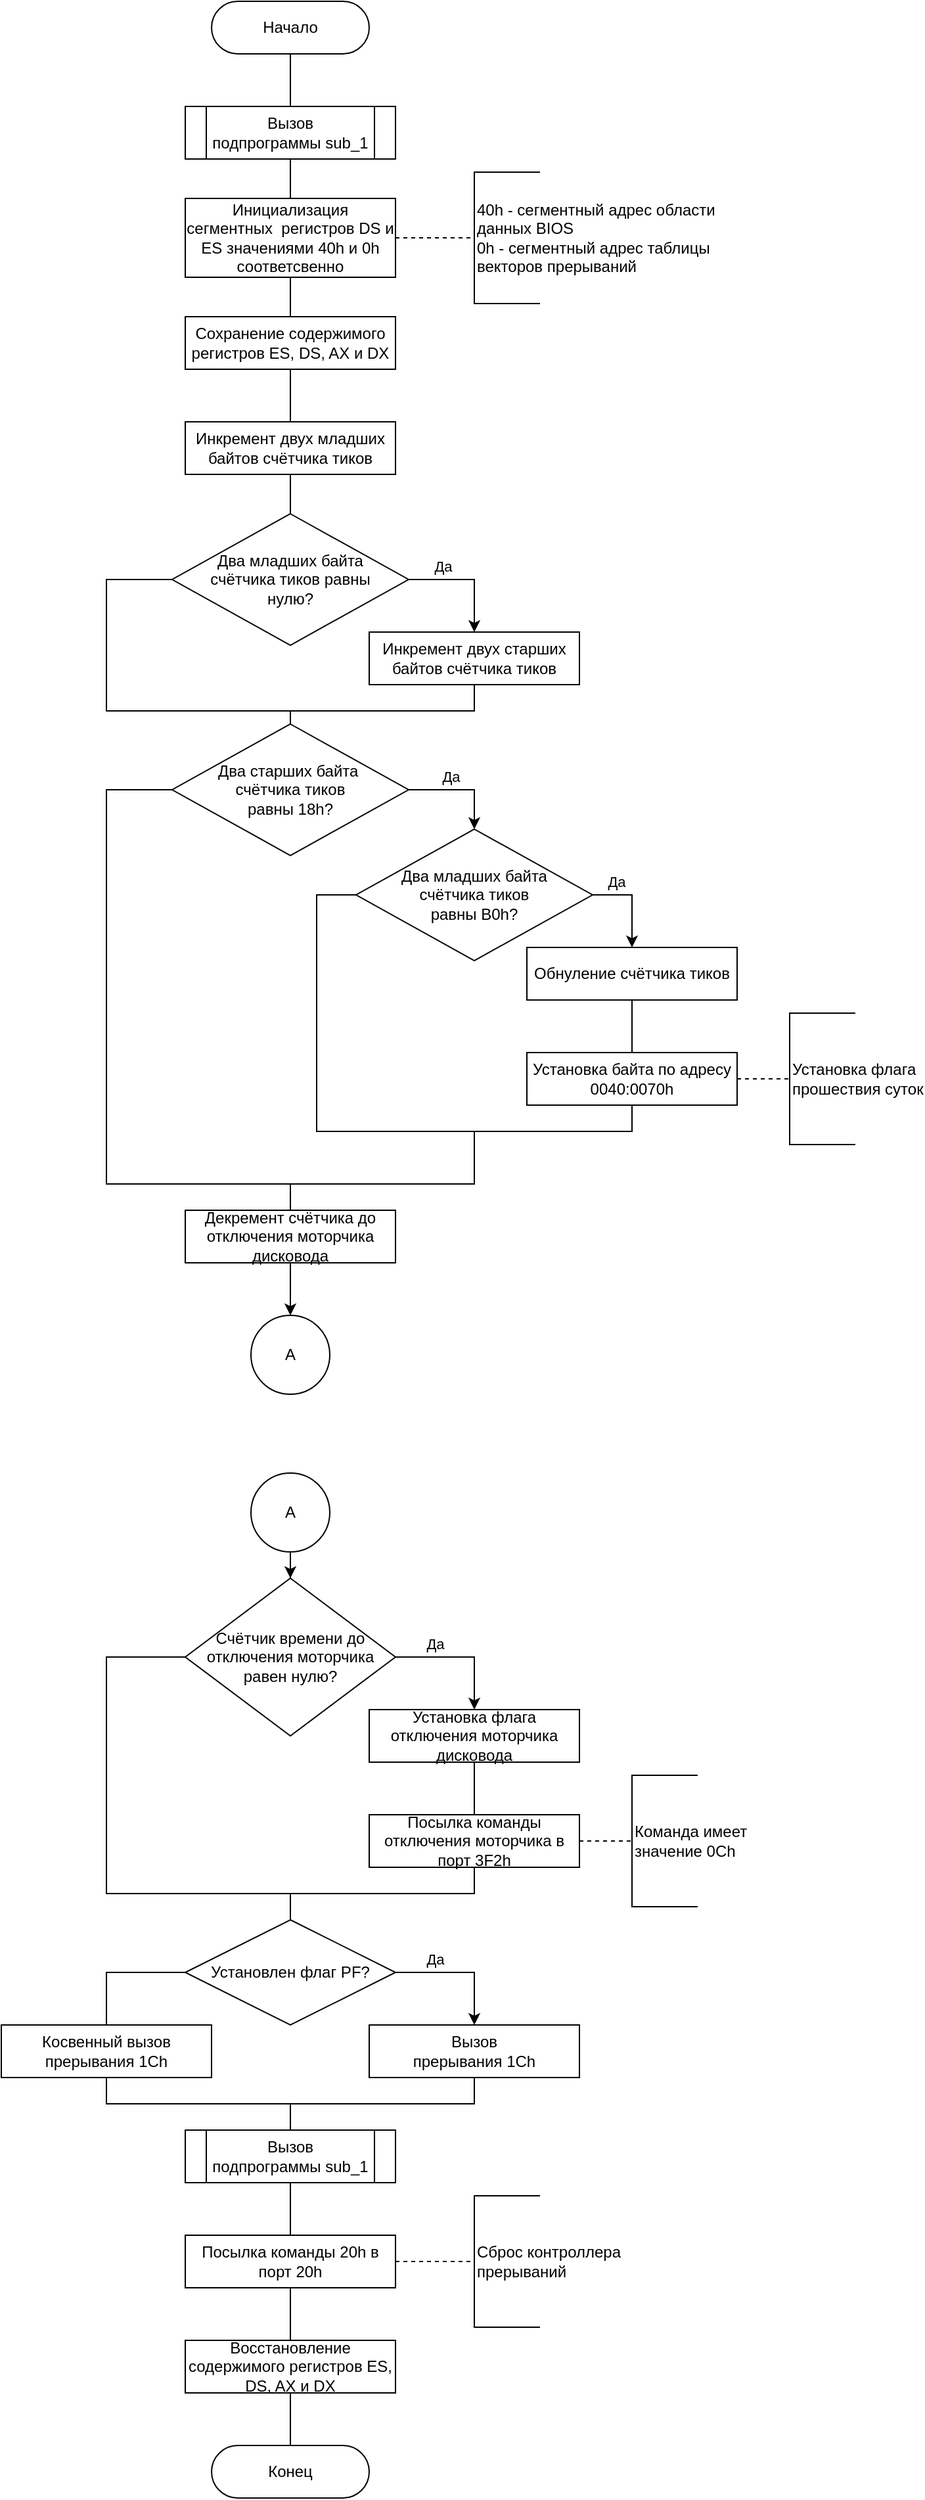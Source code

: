 <mxfile version="15.2.7" type="device"><diagram id="pv_Z2LUlhGpf9fhRlp8p" name="Page-1"><mxGraphModel dx="822" dy="564" grid="1" gridSize="10" guides="1" tooltips="1" connect="1" arrows="1" fold="1" page="1" pageScale="1" pageWidth="827" pageHeight="1169" math="0" shadow="0"><root><mxCell id="0"/><mxCell id="1" parent="0"/><mxCell id="yA5PhxMD27XBbdqc21bs-5" value="" style="edgeStyle=orthogonalEdgeStyle;rounded=0;orthogonalLoop=1;jettySize=auto;html=1;endArrow=none;" parent="1" source="yA5PhxMD27XBbdqc21bs-1" target="yA5PhxMD27XBbdqc21bs-4" edge="1"><mxGeometry relative="1" as="geometry"/></mxCell><mxCell id="yA5PhxMD27XBbdqc21bs-1" value="&lt;div&gt;Начало&lt;/div&gt;" style="rounded=1;whiteSpace=wrap;html=1;arcSize=50;" parent="1" vertex="1"><mxGeometry x="200" y="40" width="120" height="40" as="geometry"/></mxCell><mxCell id="yA5PhxMD27XBbdqc21bs-8" value="" style="edgeStyle=orthogonalEdgeStyle;rounded=0;orthogonalLoop=1;jettySize=auto;html=1;endArrow=none;" parent="1" source="yA5PhxMD27XBbdqc21bs-2" target="yA5PhxMD27XBbdqc21bs-7" edge="1"><mxGeometry relative="1" as="geometry"/></mxCell><mxCell id="yA5PhxMD27XBbdqc21bs-2" value="Сохранение содержимого регистров ES, DS, AX и DX" style="rounded=0;whiteSpace=wrap;html=1;" parent="1" vertex="1"><mxGeometry x="180" y="280" width="160" height="40" as="geometry"/></mxCell><mxCell id="NIt84bt7fmjarG6e2fz4-2" value="" style="edgeStyle=orthogonalEdgeStyle;rounded=0;orthogonalLoop=1;jettySize=auto;html=1;endArrow=none;" edge="1" parent="1" source="yA5PhxMD27XBbdqc21bs-4" target="NIt84bt7fmjarG6e2fz4-1"><mxGeometry relative="1" as="geometry"/></mxCell><mxCell id="yA5PhxMD27XBbdqc21bs-4" value="Вызов&lt;br&gt; подпрограммы sub_1" style="shape=process;whiteSpace=wrap;html=1;backgroundOutline=1;" parent="1" vertex="1"><mxGeometry x="180" y="120" width="160" height="40" as="geometry"/></mxCell><mxCell id="yA5PhxMD27XBbdqc21bs-10" value="" style="edgeStyle=orthogonalEdgeStyle;rounded=0;orthogonalLoop=1;jettySize=auto;html=1;endArrow=none;" parent="1" source="yA5PhxMD27XBbdqc21bs-7" target="yA5PhxMD27XBbdqc21bs-9" edge="1"><mxGeometry relative="1" as="geometry"/></mxCell><mxCell id="yA5PhxMD27XBbdqc21bs-7" value="Инкремент двух младших байтов счётчика тиков" style="rounded=0;whiteSpace=wrap;html=1;" parent="1" vertex="1"><mxGeometry x="180" y="360" width="160" height="40" as="geometry"/></mxCell><mxCell id="yA5PhxMD27XBbdqc21bs-12" style="edgeStyle=orthogonalEdgeStyle;rounded=0;orthogonalLoop=1;jettySize=auto;html=1;entryX=0.5;entryY=0;entryDx=0;entryDy=0;exitX=1;exitY=0.5;exitDx=0;exitDy=0;" parent="1" source="yA5PhxMD27XBbdqc21bs-9" target="yA5PhxMD27XBbdqc21bs-11" edge="1"><mxGeometry relative="1" as="geometry"/></mxCell><mxCell id="yA5PhxMD27XBbdqc21bs-18" value="Да" style="edgeLabel;html=1;align=center;verticalAlign=middle;resizable=0;points=[];" parent="yA5PhxMD27XBbdqc21bs-12" vertex="1" connectable="0"><mxGeometry x="-0.12" y="-1" relative="1" as="geometry"><mxPoint x="-14" y="-11" as="offset"/></mxGeometry></mxCell><mxCell id="yA5PhxMD27XBbdqc21bs-15" style="edgeStyle=orthogonalEdgeStyle;rounded=0;orthogonalLoop=1;jettySize=auto;html=1;entryX=0.5;entryY=0;entryDx=0;entryDy=0;exitX=0;exitY=0.5;exitDx=0;exitDy=0;endArrow=none;" parent="1" source="yA5PhxMD27XBbdqc21bs-9" target="yA5PhxMD27XBbdqc21bs-13" edge="1"><mxGeometry relative="1" as="geometry"><Array as="points"><mxPoint x="120" y="480"/><mxPoint x="120" y="580"/><mxPoint x="260" y="580"/></Array></mxGeometry></mxCell><mxCell id="yA5PhxMD27XBbdqc21bs-9" value="Два младших байта &lt;br&gt;счётчика тиков равны &lt;br&gt;нулю?" style="rhombus;whiteSpace=wrap;html=1;" parent="1" vertex="1"><mxGeometry x="170" y="430" width="180" height="100" as="geometry"/></mxCell><mxCell id="yA5PhxMD27XBbdqc21bs-14" style="edgeStyle=orthogonalEdgeStyle;rounded=0;orthogonalLoop=1;jettySize=auto;html=1;entryX=0.5;entryY=0;entryDx=0;entryDy=0;endArrow=none;" parent="1" source="yA5PhxMD27XBbdqc21bs-11" target="yA5PhxMD27XBbdqc21bs-13" edge="1"><mxGeometry relative="1" as="geometry"><Array as="points"><mxPoint x="400" y="580"/><mxPoint x="260" y="580"/></Array></mxGeometry></mxCell><mxCell id="yA5PhxMD27XBbdqc21bs-11" value="Инкремент двух старших байтов счётчика тиков" style="rounded=0;whiteSpace=wrap;html=1;" parent="1" vertex="1"><mxGeometry x="320" y="520" width="160" height="40" as="geometry"/></mxCell><mxCell id="yA5PhxMD27XBbdqc21bs-17" value="Да" style="edgeStyle=orthogonalEdgeStyle;rounded=0;orthogonalLoop=1;jettySize=auto;html=1;entryX=0.5;entryY=0;entryDx=0;entryDy=0;exitX=1;exitY=0.5;exitDx=0;exitDy=0;" parent="1" source="yA5PhxMD27XBbdqc21bs-13" target="yA5PhxMD27XBbdqc21bs-16" edge="1"><mxGeometry x="-0.2" y="10" relative="1" as="geometry"><mxPoint as="offset"/></mxGeometry></mxCell><mxCell id="yA5PhxMD27XBbdqc21bs-25" style="edgeStyle=orthogonalEdgeStyle;rounded=0;orthogonalLoop=1;jettySize=auto;html=1;entryX=0.5;entryY=0;entryDx=0;entryDy=0;exitX=0;exitY=0.5;exitDx=0;exitDy=0;endArrow=none;" parent="1" source="yA5PhxMD27XBbdqc21bs-13" target="yA5PhxMD27XBbdqc21bs-23" edge="1"><mxGeometry relative="1" as="geometry"><Array as="points"><mxPoint x="120" y="640"/><mxPoint x="120" y="940"/><mxPoint x="260" y="940"/></Array></mxGeometry></mxCell><mxCell id="yA5PhxMD27XBbdqc21bs-13" value="Два старших байта&amp;nbsp; &lt;br&gt;счётчика тиков &lt;br&gt;равны 18h?" style="rhombus;whiteSpace=wrap;html=1;" parent="1" vertex="1"><mxGeometry x="170" y="590" width="180" height="100" as="geometry"/></mxCell><mxCell id="yA5PhxMD27XBbdqc21bs-20" value="Да" style="edgeStyle=orthogonalEdgeStyle;rounded=0;orthogonalLoop=1;jettySize=auto;html=1;entryX=0.5;entryY=0;entryDx=0;entryDy=0;exitX=1;exitY=0.5;exitDx=0;exitDy=0;" parent="1" source="yA5PhxMD27XBbdqc21bs-16" target="yA5PhxMD27XBbdqc21bs-19" edge="1"><mxGeometry x="-0.5" y="10" relative="1" as="geometry"><mxPoint as="offset"/></mxGeometry></mxCell><mxCell id="yA5PhxMD27XBbdqc21bs-32" style="edgeStyle=orthogonalEdgeStyle;rounded=0;orthogonalLoop=1;jettySize=auto;html=1;exitX=0;exitY=0.5;exitDx=0;exitDy=0;entryX=0.5;entryY=0;entryDx=0;entryDy=0;endArrow=none;" parent="1" source="yA5PhxMD27XBbdqc21bs-16" target="yA5PhxMD27XBbdqc21bs-23" edge="1"><mxGeometry relative="1" as="geometry"><mxPoint x="400" y="900" as="targetPoint"/><Array as="points"><mxPoint x="280" y="720"/><mxPoint x="280" y="900"/><mxPoint x="400" y="900"/><mxPoint x="400" y="940"/><mxPoint x="260" y="940"/></Array></mxGeometry></mxCell><mxCell id="yA5PhxMD27XBbdqc21bs-16" value="Два младших байта &lt;br&gt;счётчика тиков &lt;br&gt;равны B0h?" style="rhombus;whiteSpace=wrap;html=1;" parent="1" vertex="1"><mxGeometry x="310" y="670" width="180" height="100" as="geometry"/></mxCell><mxCell id="yA5PhxMD27XBbdqc21bs-22" value="" style="edgeStyle=orthogonalEdgeStyle;rounded=0;orthogonalLoop=1;jettySize=auto;html=1;endArrow=none;" parent="1" source="yA5PhxMD27XBbdqc21bs-19" target="yA5PhxMD27XBbdqc21bs-21" edge="1"><mxGeometry relative="1" as="geometry"/></mxCell><mxCell id="yA5PhxMD27XBbdqc21bs-19" value="Обнуление счётчика тиков" style="rounded=0;whiteSpace=wrap;html=1;" parent="1" vertex="1"><mxGeometry x="440" y="760" width="160" height="40" as="geometry"/></mxCell><mxCell id="yA5PhxMD27XBbdqc21bs-24" style="edgeStyle=orthogonalEdgeStyle;rounded=0;orthogonalLoop=1;jettySize=auto;html=1;entryX=0.5;entryY=0;entryDx=0;entryDy=0;endArrow=none;" parent="1" source="yA5PhxMD27XBbdqc21bs-21" target="yA5PhxMD27XBbdqc21bs-23" edge="1"><mxGeometry relative="1" as="geometry"><Array as="points"><mxPoint x="520" y="900"/><mxPoint x="400" y="900"/><mxPoint x="400" y="940"/><mxPoint x="260" y="940"/></Array></mxGeometry></mxCell><mxCell id="yA5PhxMD27XBbdqc21bs-21" value="Установка байта по адресу 0040:0070h" style="rounded=0;whiteSpace=wrap;html=1;" parent="1" vertex="1"><mxGeometry x="440" y="840" width="160" height="40" as="geometry"/></mxCell><mxCell id="yA5PhxMD27XBbdqc21bs-61" value="" style="edgeStyle=orthogonalEdgeStyle;rounded=0;orthogonalLoop=1;jettySize=auto;html=1;" parent="1" source="yA5PhxMD27XBbdqc21bs-23" target="yA5PhxMD27XBbdqc21bs-59" edge="1"><mxGeometry relative="1" as="geometry"/></mxCell><mxCell id="yA5PhxMD27XBbdqc21bs-23" value="Декремент счётчика до отключения моторчика дисковода" style="rounded=0;whiteSpace=wrap;html=1;" parent="1" vertex="1"><mxGeometry x="180" y="960" width="160" height="40" as="geometry"/></mxCell><mxCell id="yA5PhxMD27XBbdqc21bs-39" style="edgeStyle=orthogonalEdgeStyle;rounded=0;orthogonalLoop=1;jettySize=auto;html=1;exitX=0;exitY=0.5;exitDx=0;exitDy=0;endArrow=none;entryX=0.5;entryY=0;entryDx=0;entryDy=0;" parent="1" source="yA5PhxMD27XBbdqc21bs-33" edge="1" target="yA5PhxMD27XBbdqc21bs-37"><mxGeometry relative="1" as="geometry"><mxPoint x="260" y="1420" as="targetPoint"/><Array as="points"><mxPoint x="120" y="1300"/><mxPoint x="120" y="1480"/><mxPoint x="260" y="1480"/></Array></mxGeometry></mxCell><mxCell id="NIt84bt7fmjarG6e2fz4-10" value="Да" style="edgeStyle=orthogonalEdgeStyle;rounded=0;orthogonalLoop=1;jettySize=auto;html=1;entryX=0.5;entryY=0;entryDx=0;entryDy=0;exitX=1;exitY=0.5;exitDx=0;exitDy=0;" edge="1" parent="1" source="yA5PhxMD27XBbdqc21bs-33" target="NIt84bt7fmjarG6e2fz4-8"><mxGeometry x="-0.4" y="10" relative="1" as="geometry"><mxPoint as="offset"/></mxGeometry></mxCell><mxCell id="yA5PhxMD27XBbdqc21bs-33" value="Счётчик времени до отключения моторчика равен нулю?" style="rhombus;whiteSpace=wrap;html=1;" parent="1" vertex="1"><mxGeometry x="180" y="1240" width="160" height="120" as="geometry"/></mxCell><mxCell id="yA5PhxMD27XBbdqc21bs-38" style="edgeStyle=orthogonalEdgeStyle;rounded=0;orthogonalLoop=1;jettySize=auto;html=1;entryX=0.5;entryY=0;entryDx=0;entryDy=0;endArrow=none;" parent="1" source="yA5PhxMD27XBbdqc21bs-35" target="yA5PhxMD27XBbdqc21bs-37" edge="1"><mxGeometry relative="1" as="geometry"/></mxCell><mxCell id="yA5PhxMD27XBbdqc21bs-35" value="Посылка команды отключения моторчика в порт 3F2h" style="rounded=0;whiteSpace=wrap;html=1;" parent="1" vertex="1"><mxGeometry x="320" y="1420" width="160" height="40" as="geometry"/></mxCell><mxCell id="yA5PhxMD27XBbdqc21bs-42" value="Да" style="edgeStyle=orthogonalEdgeStyle;rounded=0;orthogonalLoop=1;jettySize=auto;html=1;entryX=0.5;entryY=0;entryDx=0;entryDy=0;exitX=1;exitY=0.5;exitDx=0;exitDy=0;" parent="1" source="yA5PhxMD27XBbdqc21bs-37" target="yA5PhxMD27XBbdqc21bs-40" edge="1"><mxGeometry x="-0.4" y="10" relative="1" as="geometry"><mxPoint as="offset"/></mxGeometry></mxCell><mxCell id="yA5PhxMD27XBbdqc21bs-43" style="edgeStyle=orthogonalEdgeStyle;rounded=0;orthogonalLoop=1;jettySize=auto;html=1;entryX=0.5;entryY=0;entryDx=0;entryDy=0;exitX=0;exitY=0.5;exitDx=0;exitDy=0;endArrow=none;" parent="1" source="yA5PhxMD27XBbdqc21bs-37" target="yA5PhxMD27XBbdqc21bs-41" edge="1"><mxGeometry relative="1" as="geometry"/></mxCell><mxCell id="yA5PhxMD27XBbdqc21bs-37" value="Установлен флаг PF?" style="rhombus;whiteSpace=wrap;html=1;" parent="1" vertex="1"><mxGeometry x="180" y="1500" width="160" height="80" as="geometry"/></mxCell><mxCell id="yA5PhxMD27XBbdqc21bs-47" style="edgeStyle=orthogonalEdgeStyle;rounded=0;orthogonalLoop=1;jettySize=auto;html=1;entryX=0.5;entryY=0;entryDx=0;entryDy=0;endArrow=none;" parent="1" source="yA5PhxMD27XBbdqc21bs-40" target="yA5PhxMD27XBbdqc21bs-45" edge="1"><mxGeometry relative="1" as="geometry"/></mxCell><mxCell id="yA5PhxMD27XBbdqc21bs-40" value="Вызов&lt;br&gt; прерывания 1Ch" style="rounded=0;whiteSpace=wrap;html=1;" parent="1" vertex="1"><mxGeometry x="320" y="1580" width="160" height="40" as="geometry"/></mxCell><mxCell id="yA5PhxMD27XBbdqc21bs-49" style="edgeStyle=orthogonalEdgeStyle;rounded=0;orthogonalLoop=1;jettySize=auto;html=1;entryX=0.5;entryY=0;entryDx=0;entryDy=0;endArrow=none;" parent="1" source="yA5PhxMD27XBbdqc21bs-41" target="yA5PhxMD27XBbdqc21bs-45" edge="1"><mxGeometry relative="1" as="geometry"/></mxCell><mxCell id="yA5PhxMD27XBbdqc21bs-41" value="Косвенный вызов прерывания 1Ch" style="rounded=0;whiteSpace=wrap;html=1;" parent="1" vertex="1"><mxGeometry x="40" y="1580" width="160" height="40" as="geometry"/></mxCell><mxCell id="yA5PhxMD27XBbdqc21bs-51" value="" style="edgeStyle=orthogonalEdgeStyle;rounded=0;orthogonalLoop=1;jettySize=auto;html=1;endArrow=none;" parent="1" source="yA5PhxMD27XBbdqc21bs-45" target="yA5PhxMD27XBbdqc21bs-50" edge="1"><mxGeometry relative="1" as="geometry"/></mxCell><mxCell id="yA5PhxMD27XBbdqc21bs-45" value="Вызов&lt;br&gt; подпрограммы sub_1" style="shape=process;whiteSpace=wrap;html=1;backgroundOutline=1;" parent="1" vertex="1"><mxGeometry x="180" y="1660" width="160" height="40" as="geometry"/></mxCell><mxCell id="yA5PhxMD27XBbdqc21bs-54" value="" style="edgeStyle=orthogonalEdgeStyle;rounded=0;orthogonalLoop=1;jettySize=auto;html=1;endArrow=none;" parent="1" source="yA5PhxMD27XBbdqc21bs-50" target="yA5PhxMD27XBbdqc21bs-52" edge="1"><mxGeometry relative="1" as="geometry"/></mxCell><mxCell id="yA5PhxMD27XBbdqc21bs-50" value="Посылка команды 20h в порт 20h" style="rounded=0;whiteSpace=wrap;html=1;" parent="1" vertex="1"><mxGeometry x="180" y="1740" width="160" height="40" as="geometry"/></mxCell><mxCell id="yA5PhxMD27XBbdqc21bs-55" value="" style="edgeStyle=orthogonalEdgeStyle;rounded=0;orthogonalLoop=1;jettySize=auto;html=1;endArrow=none;" parent="1" source="yA5PhxMD27XBbdqc21bs-52" target="yA5PhxMD27XBbdqc21bs-53" edge="1"><mxGeometry relative="1" as="geometry"/></mxCell><mxCell id="yA5PhxMD27XBbdqc21bs-52" value="Восстановление содержимого регистров ES, DS, AX и DX" style="rounded=0;whiteSpace=wrap;html=1;" parent="1" vertex="1"><mxGeometry x="180" y="1820" width="160" height="40" as="geometry"/></mxCell><mxCell id="yA5PhxMD27XBbdqc21bs-53" value="Конец" style="rounded=1;whiteSpace=wrap;html=1;arcSize=50;" parent="1" vertex="1"><mxGeometry x="200" y="1900" width="120" height="40" as="geometry"/></mxCell><mxCell id="yA5PhxMD27XBbdqc21bs-59" value="А" style="ellipse;whiteSpace=wrap;html=1;aspect=fixed;" parent="1" vertex="1"><mxGeometry x="230" y="1040" width="60" height="60" as="geometry"/></mxCell><mxCell id="yA5PhxMD27XBbdqc21bs-62" value="" style="edgeStyle=orthogonalEdgeStyle;rounded=0;orthogonalLoop=1;jettySize=auto;html=1;" parent="1" source="yA5PhxMD27XBbdqc21bs-60" target="yA5PhxMD27XBbdqc21bs-33" edge="1"><mxGeometry relative="1" as="geometry"/></mxCell><mxCell id="yA5PhxMD27XBbdqc21bs-60" value="А" style="ellipse;whiteSpace=wrap;html=1;aspect=fixed;" parent="1" vertex="1"><mxGeometry x="230" y="1160" width="60" height="60" as="geometry"/></mxCell><mxCell id="NIt84bt7fmjarG6e2fz4-3" value="" style="edgeStyle=orthogonalEdgeStyle;rounded=0;orthogonalLoop=1;jettySize=auto;html=1;endArrow=none;" edge="1" parent="1" source="NIt84bt7fmjarG6e2fz4-1" target="yA5PhxMD27XBbdqc21bs-2"><mxGeometry relative="1" as="geometry"/></mxCell><mxCell id="NIt84bt7fmjarG6e2fz4-1" value="Инициализация сегментных&amp;nbsp; регистров DS и ES значениями 40h и 0h соответсвенно" style="rounded=0;whiteSpace=wrap;html=1;" vertex="1" parent="1"><mxGeometry x="180" y="190" width="160" height="60" as="geometry"/></mxCell><mxCell id="NIt84bt7fmjarG6e2fz4-5" value="40h - сегментный адрес области&lt;br&gt;данных BIOS&lt;br&gt;0h - сегментный адрес таблицы&lt;br&gt;векторов прерываний" style="strokeWidth=1;html=1;shape=mxgraph.flowchart.annotation_1;align=left;pointerEvents=1;" vertex="1" parent="1"><mxGeometry x="400" y="170" width="50" height="100" as="geometry"/></mxCell><mxCell id="NIt84bt7fmjarG6e2fz4-9" value="" style="edgeStyle=orthogonalEdgeStyle;rounded=0;orthogonalLoop=1;jettySize=auto;html=1;endArrow=none;" edge="1" parent="1" source="NIt84bt7fmjarG6e2fz4-8" target="yA5PhxMD27XBbdqc21bs-35"><mxGeometry relative="1" as="geometry"/></mxCell><mxCell id="NIt84bt7fmjarG6e2fz4-8" value="Установка флага отключения моторчика дисковода" style="rounded=0;whiteSpace=wrap;html=1;" vertex="1" parent="1"><mxGeometry x="320" y="1340" width="160" height="40" as="geometry"/></mxCell><mxCell id="NIt84bt7fmjarG6e2fz4-12" value="" style="endArrow=none;dashed=1;html=1;exitX=1;exitY=0.5;exitDx=0;exitDy=0;entryX=0;entryY=0.5;entryDx=0;entryDy=0;entryPerimeter=0;" edge="1" parent="1" source="NIt84bt7fmjarG6e2fz4-1" target="NIt84bt7fmjarG6e2fz4-5"><mxGeometry width="50" height="50" relative="1" as="geometry"><mxPoint x="380" y="150" as="sourcePoint"/><mxPoint x="430" y="100" as="targetPoint"/></mxGeometry></mxCell><mxCell id="NIt84bt7fmjarG6e2fz4-13" value="Установка флага&lt;br&gt;прошествия суток" style="strokeWidth=1;html=1;shape=mxgraph.flowchart.annotation_1;align=left;pointerEvents=1;" vertex="1" parent="1"><mxGeometry x="640" y="810" width="50" height="100" as="geometry"/></mxCell><mxCell id="NIt84bt7fmjarG6e2fz4-14" value="" style="endArrow=none;dashed=1;html=1;exitX=1;exitY=0.5;exitDx=0;exitDy=0;exitPerimeter=0;entryX=0;entryY=0.5;entryDx=0;entryDy=0;entryPerimeter=0;" edge="1" parent="1" source="yA5PhxMD27XBbdqc21bs-21" target="NIt84bt7fmjarG6e2fz4-13"><mxGeometry width="50" height="50" relative="1" as="geometry"><mxPoint x="620" y="740" as="sourcePoint"/><mxPoint x="670" y="690" as="targetPoint"/></mxGeometry></mxCell><mxCell id="NIt84bt7fmjarG6e2fz4-16" value="Сброс контроллера&lt;br&gt;прерываний" style="strokeWidth=1;html=1;shape=mxgraph.flowchart.annotation_1;align=left;pointerEvents=1;" vertex="1" parent="1"><mxGeometry x="400" y="1710" width="50" height="100" as="geometry"/></mxCell><mxCell id="NIt84bt7fmjarG6e2fz4-18" value="" style="endArrow=none;dashed=1;html=1;exitX=1;exitY=0.5;exitDx=0;exitDy=0;entryX=0;entryY=0.5;entryDx=0;entryDy=0;entryPerimeter=0;" edge="1" parent="1" source="yA5PhxMD27XBbdqc21bs-50" target="NIt84bt7fmjarG6e2fz4-16"><mxGeometry width="50" height="50" relative="1" as="geometry"><mxPoint x="580" y="1760" as="sourcePoint"/><mxPoint x="630" y="1710" as="targetPoint"/></mxGeometry></mxCell><mxCell id="NIt84bt7fmjarG6e2fz4-19" value="Команда имеет&lt;br&gt;значение 0Ch" style="strokeWidth=1;html=1;shape=mxgraph.flowchart.annotation_1;align=left;pointerEvents=1;" vertex="1" parent="1"><mxGeometry x="520" y="1390" width="50" height="100" as="geometry"/></mxCell><mxCell id="NIt84bt7fmjarG6e2fz4-20" value="" style="endArrow=none;dashed=1;html=1;exitX=1;exitY=0.5;exitDx=0;exitDy=0;entryX=0;entryY=0.5;entryDx=0;entryDy=0;entryPerimeter=0;" edge="1" parent="1" source="yA5PhxMD27XBbdqc21bs-35" target="NIt84bt7fmjarG6e2fz4-19"><mxGeometry width="50" height="50" relative="1" as="geometry"><mxPoint x="500" y="1650" as="sourcePoint"/><mxPoint x="550" y="1600" as="targetPoint"/></mxGeometry></mxCell></root></mxGraphModel></diagram></mxfile>